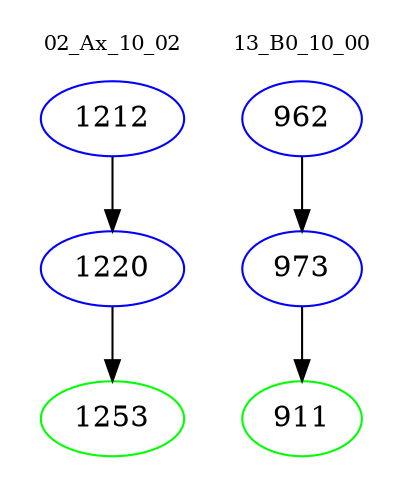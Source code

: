 digraph{
subgraph cluster_0 {
color = white
label = "02_Ax_10_02";
fontsize=10;
T0_1212 [label="1212", color="blue"]
T0_1212 -> T0_1220 [color="black"]
T0_1220 [label="1220", color="blue"]
T0_1220 -> T0_1253 [color="black"]
T0_1253 [label="1253", color="green"]
}
subgraph cluster_1 {
color = white
label = "13_B0_10_00";
fontsize=10;
T1_962 [label="962", color="blue"]
T1_962 -> T1_973 [color="black"]
T1_973 [label="973", color="blue"]
T1_973 -> T1_911 [color="black"]
T1_911 [label="911", color="green"]
}
}
